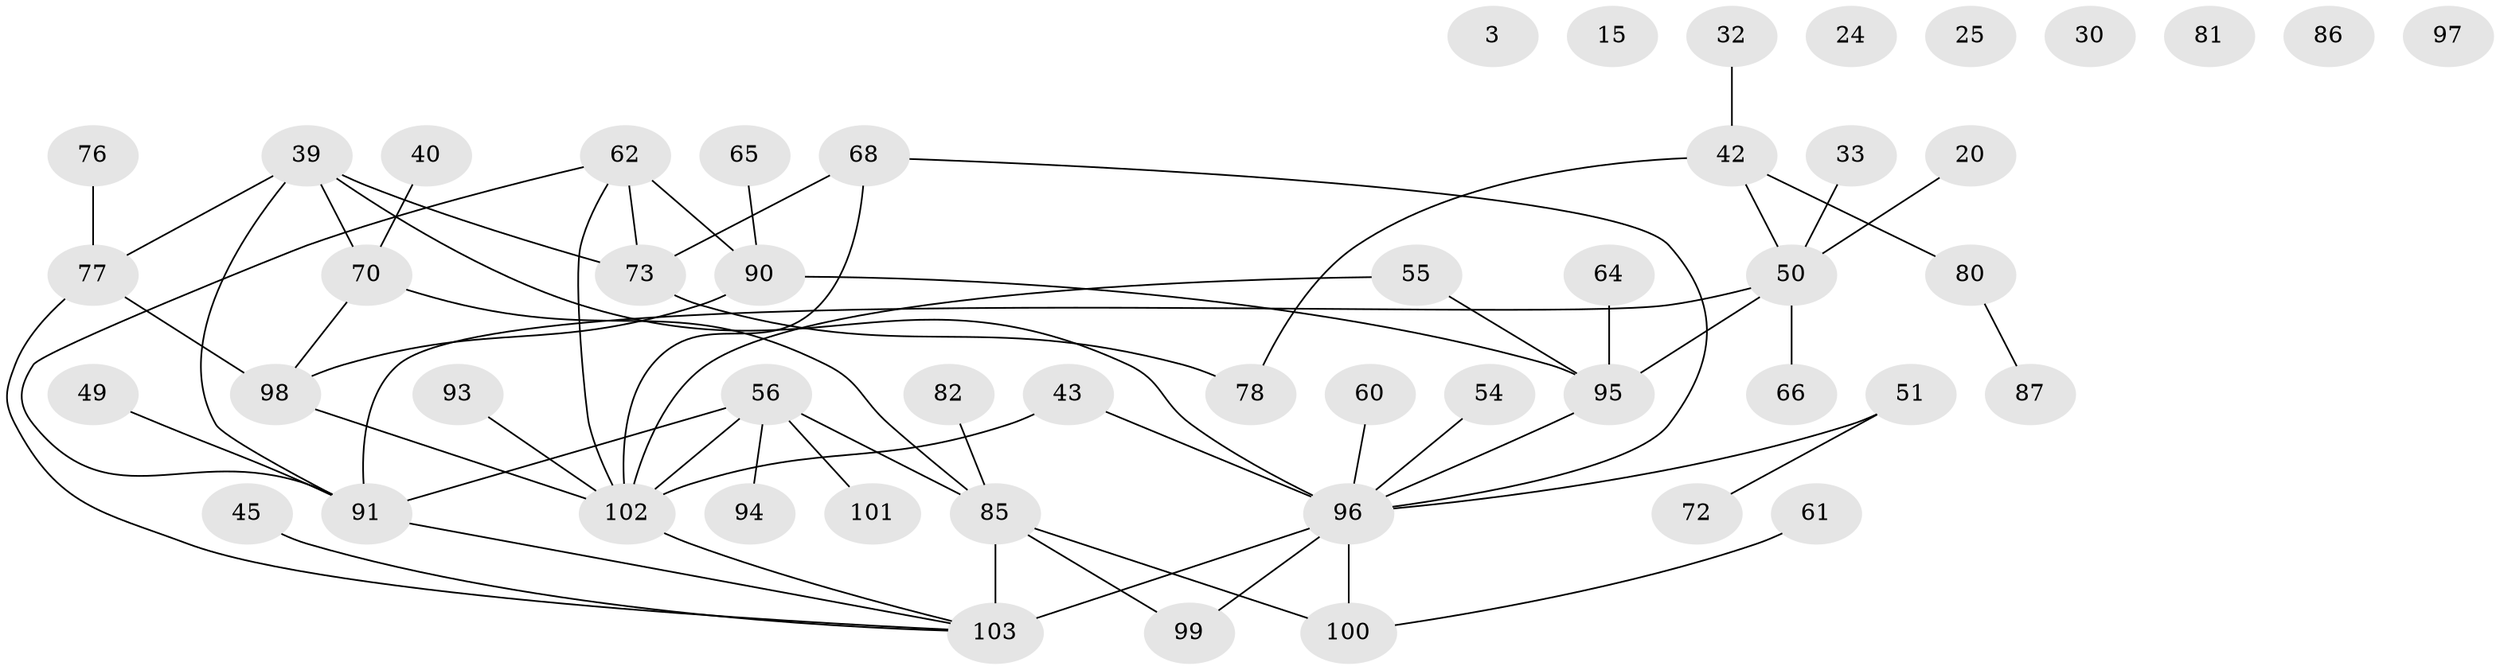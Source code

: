 // original degree distribution, {3: 0.23300970873786409, 0: 0.06796116504854369, 1: 0.2524271844660194, 2: 0.20388349514563106, 4: 0.14563106796116504, 5: 0.07766990291262135, 7: 0.019417475728155338}
// Generated by graph-tools (version 1.1) at 2025/43/03/04/25 21:43:55]
// undirected, 51 vertices, 61 edges
graph export_dot {
graph [start="1"]
  node [color=gray90,style=filled];
  3;
  15 [super="+4"];
  20;
  24;
  25;
  30;
  32 [super="+28"];
  33;
  39 [super="+18"];
  40;
  42 [super="+6"];
  43;
  45;
  49;
  50;
  51 [super="+1+34"];
  54;
  55;
  56 [super="+53"];
  60;
  61;
  62;
  64;
  65;
  66;
  68;
  70 [super="+38"];
  72;
  73 [super="+27"];
  76;
  77 [super="+19"];
  78;
  80;
  81;
  82 [super="+35"];
  85 [super="+74"];
  86;
  87;
  90;
  91 [super="+5+12+59+52+84"];
  93 [super="+31"];
  94;
  95 [super="+29"];
  96 [super="+79+67+46+92+58"];
  97;
  98 [super="+89"];
  99 [super="+26"];
  100;
  101;
  102 [super="+83"];
  103 [super="+63+88+69"];
  20 -- 50;
  32 -- 42;
  33 -- 50;
  39 -- 77;
  39 -- 91;
  39 -- 96;
  39 -- 73;
  39 -- 70;
  40 -- 70;
  42 -- 50 [weight=2];
  42 -- 78;
  42 -- 80;
  43 -- 96 [weight=2];
  43 -- 102;
  45 -- 103;
  49 -- 91;
  50 -- 66;
  50 -- 95;
  50 -- 91;
  51 -- 72;
  51 -- 96 [weight=4];
  54 -- 96;
  55 -- 95;
  55 -- 102;
  56 -- 94;
  56 -- 101;
  56 -- 102 [weight=2];
  56 -- 85;
  56 -- 91;
  60 -- 96;
  61 -- 100;
  62 -- 73 [weight=2];
  62 -- 90;
  62 -- 102;
  62 -- 91;
  64 -- 95;
  65 -- 90;
  68 -- 73 [weight=2];
  68 -- 96;
  68 -- 102;
  70 -- 98;
  70 -- 85;
  73 -- 78;
  76 -- 77;
  77 -- 98;
  77 -- 103;
  80 -- 87;
  82 -- 85;
  85 -- 99;
  85 -- 103 [weight=2];
  85 -- 100;
  90 -- 98 [weight=2];
  90 -- 95;
  91 -- 103;
  93 -- 102;
  95 -- 96;
  96 -- 100;
  96 -- 99;
  96 -- 103 [weight=4];
  98 -- 102;
  102 -- 103 [weight=2];
}
